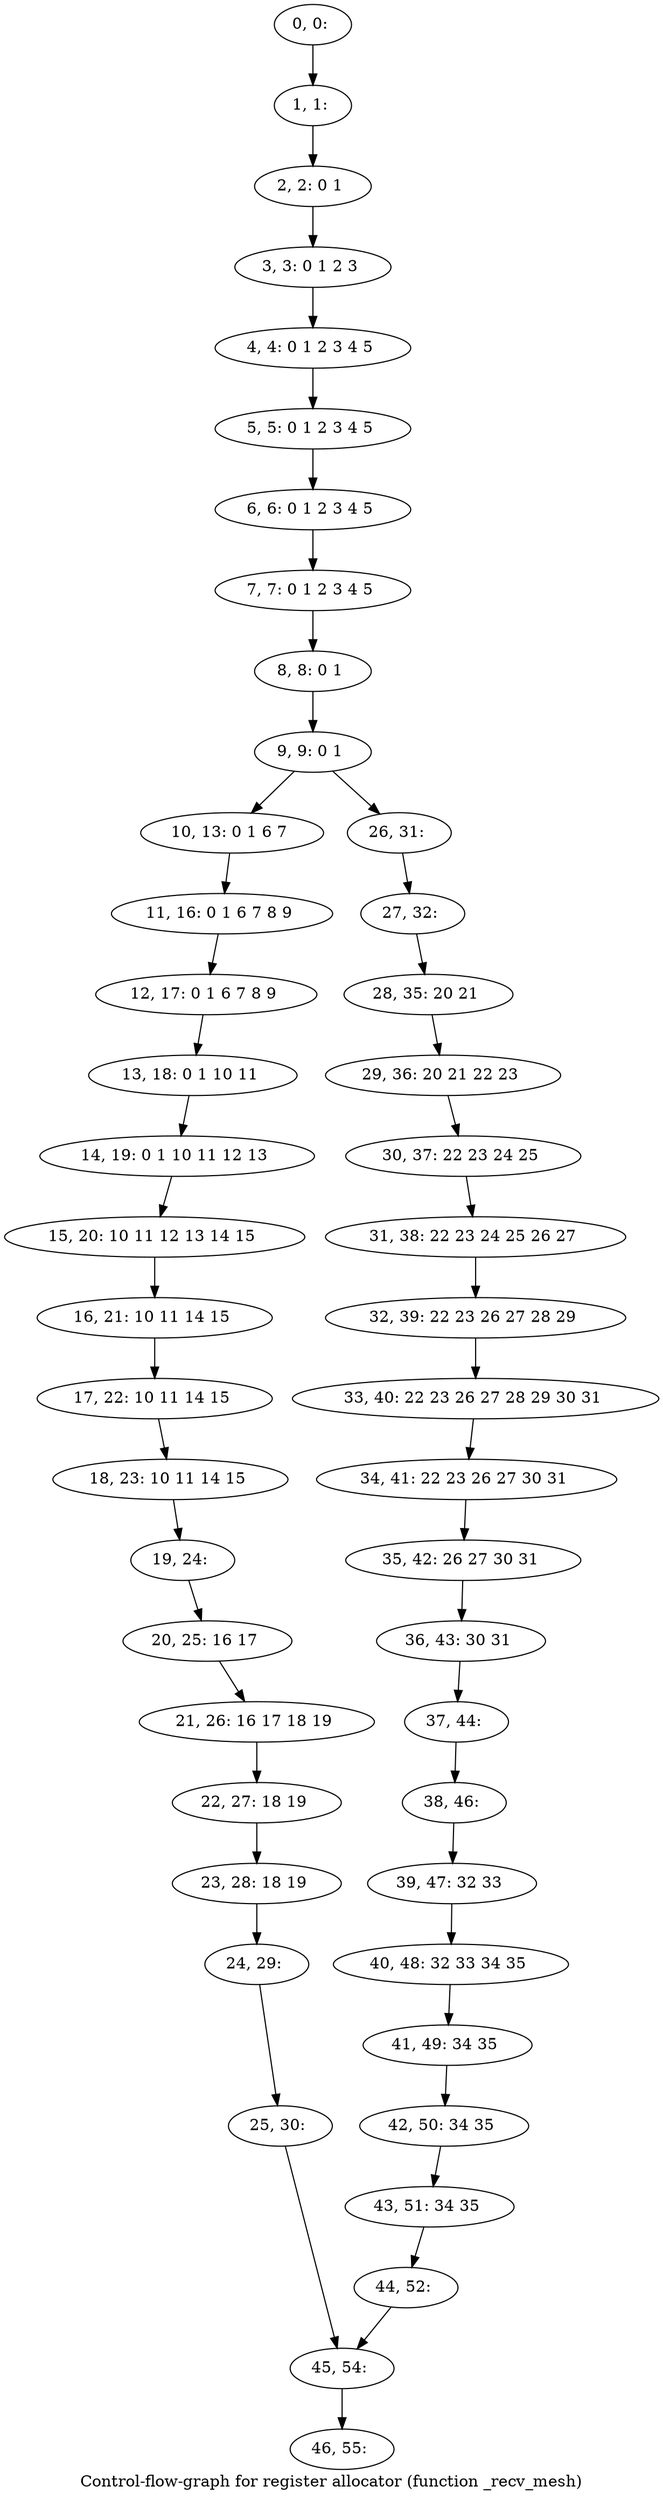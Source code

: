 digraph G {
graph [label="Control-flow-graph for register allocator (function _recv_mesh)"]
0[label="0, 0: "];
1[label="1, 1: "];
2[label="2, 2: 0 1 "];
3[label="3, 3: 0 1 2 3 "];
4[label="4, 4: 0 1 2 3 4 5 "];
5[label="5, 5: 0 1 2 3 4 5 "];
6[label="6, 6: 0 1 2 3 4 5 "];
7[label="7, 7: 0 1 2 3 4 5 "];
8[label="8, 8: 0 1 "];
9[label="9, 9: 0 1 "];
10[label="10, 13: 0 1 6 7 "];
11[label="11, 16: 0 1 6 7 8 9 "];
12[label="12, 17: 0 1 6 7 8 9 "];
13[label="13, 18: 0 1 10 11 "];
14[label="14, 19: 0 1 10 11 12 13 "];
15[label="15, 20: 10 11 12 13 14 15 "];
16[label="16, 21: 10 11 14 15 "];
17[label="17, 22: 10 11 14 15 "];
18[label="18, 23: 10 11 14 15 "];
19[label="19, 24: "];
20[label="20, 25: 16 17 "];
21[label="21, 26: 16 17 18 19 "];
22[label="22, 27: 18 19 "];
23[label="23, 28: 18 19 "];
24[label="24, 29: "];
25[label="25, 30: "];
26[label="26, 31: "];
27[label="27, 32: "];
28[label="28, 35: 20 21 "];
29[label="29, 36: 20 21 22 23 "];
30[label="30, 37: 22 23 24 25 "];
31[label="31, 38: 22 23 24 25 26 27 "];
32[label="32, 39: 22 23 26 27 28 29 "];
33[label="33, 40: 22 23 26 27 28 29 30 31 "];
34[label="34, 41: 22 23 26 27 30 31 "];
35[label="35, 42: 26 27 30 31 "];
36[label="36, 43: 30 31 "];
37[label="37, 44: "];
38[label="38, 46: "];
39[label="39, 47: 32 33 "];
40[label="40, 48: 32 33 34 35 "];
41[label="41, 49: 34 35 "];
42[label="42, 50: 34 35 "];
43[label="43, 51: 34 35 "];
44[label="44, 52: "];
45[label="45, 54: "];
46[label="46, 55: "];
0->1 ;
1->2 ;
2->3 ;
3->4 ;
4->5 ;
5->6 ;
6->7 ;
7->8 ;
8->9 ;
9->10 ;
9->26 ;
10->11 ;
11->12 ;
12->13 ;
13->14 ;
14->15 ;
15->16 ;
16->17 ;
17->18 ;
18->19 ;
19->20 ;
20->21 ;
21->22 ;
22->23 ;
23->24 ;
24->25 ;
25->45 ;
26->27 ;
27->28 ;
28->29 ;
29->30 ;
30->31 ;
31->32 ;
32->33 ;
33->34 ;
34->35 ;
35->36 ;
36->37 ;
37->38 ;
38->39 ;
39->40 ;
40->41 ;
41->42 ;
42->43 ;
43->44 ;
44->45 ;
45->46 ;
}
